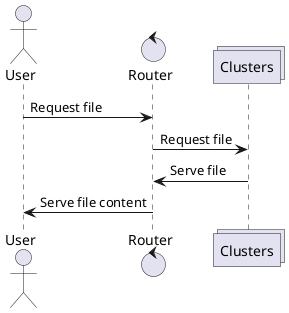 @startuml File Responder Cluster Push/Pull

actor User
control Router
collections Clusters

User -> Router: Request file
Router -> Clusters: Request file
Clusters -> Router: Serve file
Router -> User: Serve file content

@enduml